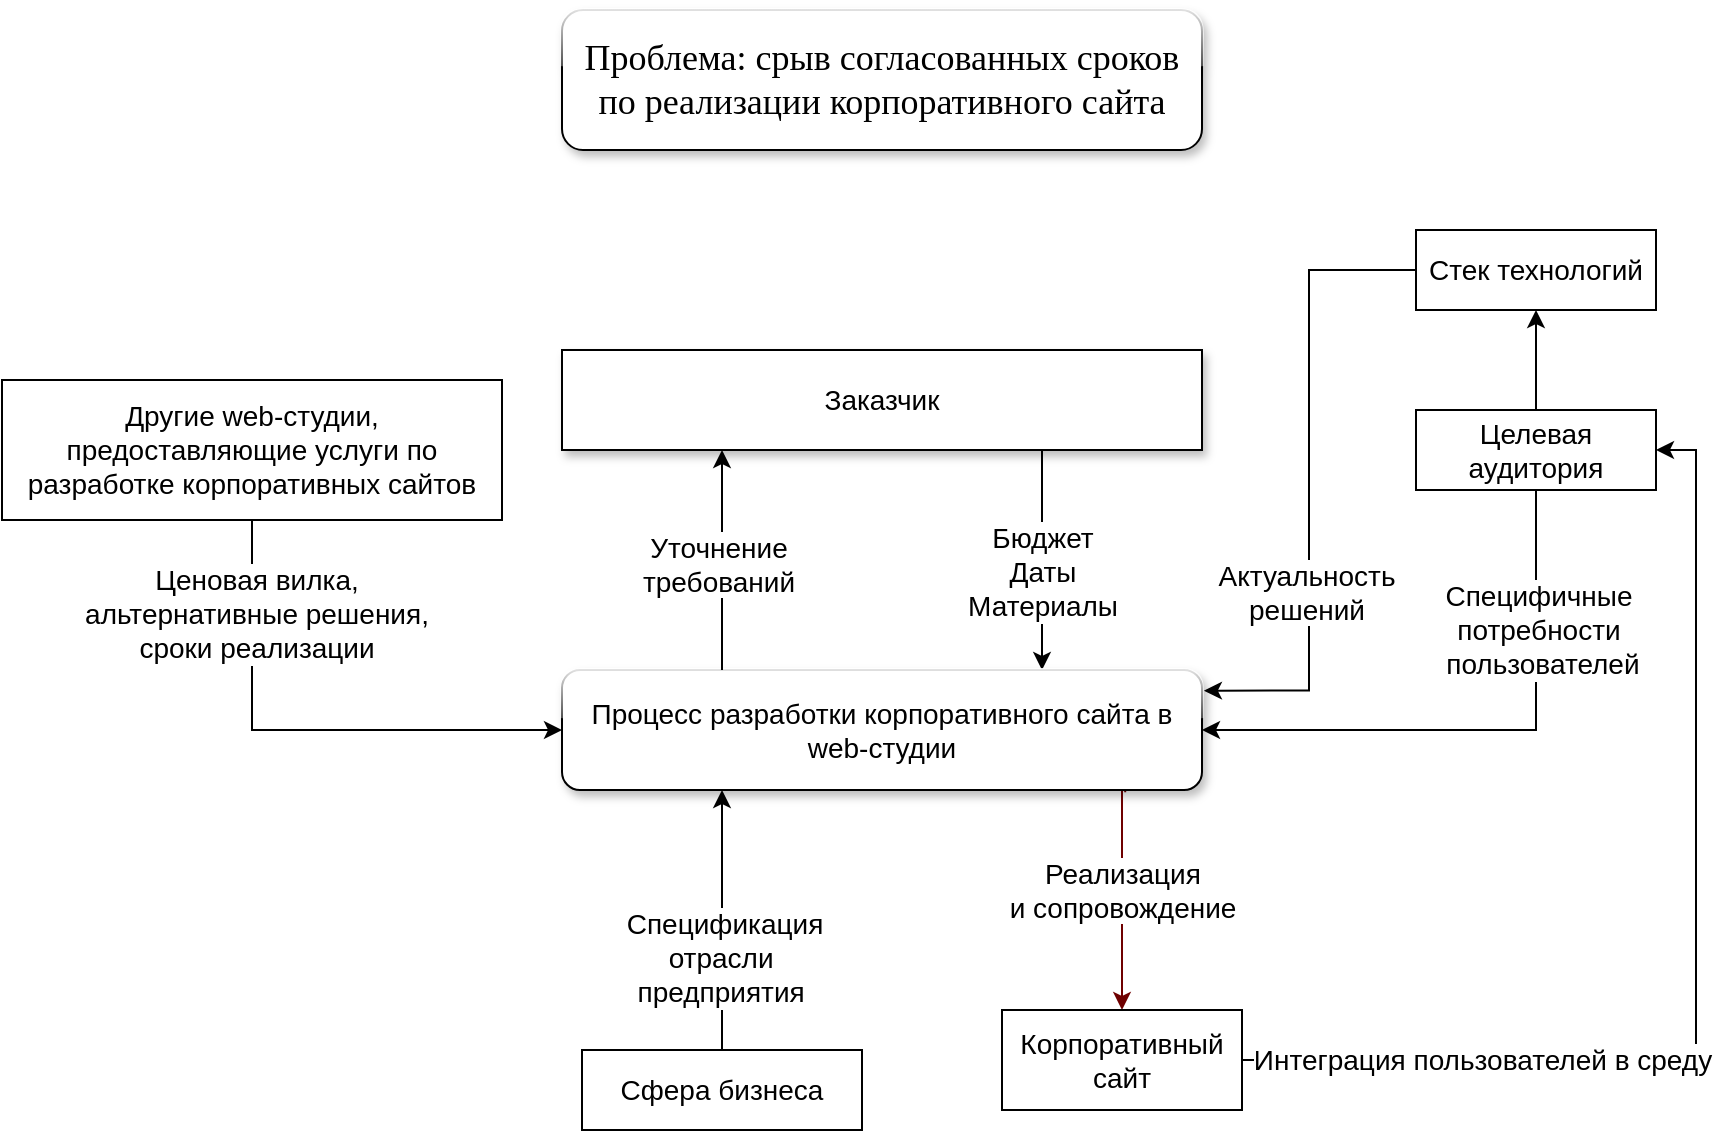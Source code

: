 <mxfile version="20.5.1" type="device"><diagram id="RwGJlkkfVhOYHBLhnO4-" name="Модель чёрного ящика"><mxGraphModel dx="734" dy="921" grid="1" gridSize="10" guides="1" tooltips="1" connect="1" arrows="1" fold="1" page="1" pageScale="1" pageWidth="827" pageHeight="1169" math="0" shadow="0"><root><mxCell id="0"/><mxCell id="1" parent="0"/><mxCell id="Xkj26IgVn4eaDyJiJRxx-8" style="edgeStyle=orthogonalEdgeStyle;rounded=0;orthogonalLoop=1;jettySize=auto;html=1;exitX=0.88;exitY=1.019;exitDx=0;exitDy=0;entryX=0.5;entryY=0;entryDx=0;entryDy=0;fontSize=14;startArrow=none;startFill=0;fillColor=#a20025;strokeColor=#6F0000;exitPerimeter=0;" edge="1" parent="1" source="f7rByqiGt_arG0AUC2Tc-1" target="Xkj26IgVn4eaDyJiJRxx-3"><mxGeometry relative="1" as="geometry"><Array as="points"><mxPoint x="562" y="431"/><mxPoint x="562" y="430"/><mxPoint x="560" y="430"/></Array></mxGeometry></mxCell><mxCell id="Xkj26IgVn4eaDyJiJRxx-24" value="Реализация&lt;br&gt;и сопровождение" style="edgeLabel;html=1;align=center;verticalAlign=middle;resizable=0;points=[];fontSize=14;" vertex="1" connectable="0" parent="Xkj26IgVn4eaDyJiJRxx-8"><mxGeometry x="0.094" y="1" relative="1" as="geometry"><mxPoint x="-1" y="-9" as="offset"/></mxGeometry></mxCell><mxCell id="Xkj26IgVn4eaDyJiJRxx-13" style="edgeStyle=orthogonalEdgeStyle;rounded=0;orthogonalLoop=1;jettySize=auto;html=1;exitX=1;exitY=0.5;exitDx=0;exitDy=0;entryX=0.5;entryY=1;entryDx=0;entryDy=0;fontSize=14;startArrow=classic;startFill=1;endArrow=none;endFill=0;" edge="1" parent="1" source="f7rByqiGt_arG0AUC2Tc-1" target="f7rByqiGt_arG0AUC2Tc-3"><mxGeometry relative="1" as="geometry"><Array as="points"><mxPoint x="767" y="400"/></Array></mxGeometry></mxCell><mxCell id="Xkj26IgVn4eaDyJiJRxx-20" value="Специфичные&lt;br&gt;потребности&lt;br&gt;&amp;nbsp;пользователей" style="edgeLabel;html=1;align=center;verticalAlign=middle;resizable=0;points=[];fontSize=14;" vertex="1" connectable="0" parent="Xkj26IgVn4eaDyJiJRxx-13"><mxGeometry x="-0.029" y="-3" relative="1" as="geometry"><mxPoint x="28" y="-53" as="offset"/></mxGeometry></mxCell><mxCell id="Xkj26IgVn4eaDyJiJRxx-17" style="edgeStyle=orthogonalEdgeStyle;rounded=0;orthogonalLoop=1;jettySize=auto;html=1;exitX=0.75;exitY=0;exitDx=0;exitDy=0;entryX=0.75;entryY=1;entryDx=0;entryDy=0;fontSize=14;startArrow=classic;startFill=1;endArrow=none;endFill=0;" edge="1" parent="1" source="f7rByqiGt_arG0AUC2Tc-1" target="f7rByqiGt_arG0AUC2Tc-4"><mxGeometry relative="1" as="geometry"/></mxCell><mxCell id="f7rByqiGt_arG0AUC2Tc-1" value="&lt;font style=&quot;font-size: 14px;&quot;&gt;Процесс разработки корпоративного сайта в web-студии&lt;/font&gt;" style="whiteSpace=wrap;html=1;rounded=1;shadow=1;glass=1;" parent="1" vertex="1"><mxGeometry x="280" y="370" width="320" height="60" as="geometry"/></mxCell><mxCell id="f7rByqiGt_arG0AUC2Tc-11" style="edgeStyle=orthogonalEdgeStyle;rounded=0;orthogonalLoop=1;jettySize=auto;html=1;exitX=0.5;exitY=1;exitDx=0;exitDy=0;entryX=0;entryY=0.5;entryDx=0;entryDy=0;fontSize=14;startArrow=none;startFill=0;" parent="1" source="f7rByqiGt_arG0AUC2Tc-2" target="f7rByqiGt_arG0AUC2Tc-1" edge="1"><mxGeometry relative="1" as="geometry"/></mxCell><mxCell id="Xkj26IgVn4eaDyJiJRxx-21" value="Ценовая вилка,&lt;br&gt;альтернативные решения, &lt;br&gt;сроки реализации" style="edgeLabel;html=1;align=center;verticalAlign=middle;resizable=0;points=[];fontSize=14;" vertex="1" connectable="0" parent="f7rByqiGt_arG0AUC2Tc-11"><mxGeometry x="-0.638" y="2" relative="1" as="geometry"><mxPoint as="offset"/></mxGeometry></mxCell><mxCell id="f7rByqiGt_arG0AUC2Tc-2" value="Другие web-студии, предоставляющие услуги по разработке корпоративных сайтов" style="whiteSpace=wrap;html=1;fontSize=14;" parent="1" vertex="1"><mxGeometry y="225" width="250" height="70" as="geometry"/></mxCell><mxCell id="Xkj26IgVn4eaDyJiJRxx-26" style="edgeStyle=orthogonalEdgeStyle;rounded=0;orthogonalLoop=1;jettySize=auto;html=1;exitX=0.5;exitY=0;exitDx=0;exitDy=0;entryX=0.5;entryY=1;entryDx=0;entryDy=0;fontSize=14;startArrow=none;startFill=0;endArrow=classic;endFill=1;" edge="1" parent="1" source="f7rByqiGt_arG0AUC2Tc-3" target="Xkj26IgVn4eaDyJiJRxx-25"><mxGeometry relative="1" as="geometry"/></mxCell><mxCell id="f7rByqiGt_arG0AUC2Tc-3" value="Целевая аудитория" style="whiteSpace=wrap;html=1;fontSize=14;" parent="1" vertex="1"><mxGeometry x="707" y="240" width="120" height="40" as="geometry"/></mxCell><mxCell id="Xkj26IgVn4eaDyJiJRxx-16" style="edgeStyle=orthogonalEdgeStyle;rounded=0;orthogonalLoop=1;jettySize=auto;html=1;exitX=0.25;exitY=1;exitDx=0;exitDy=0;entryX=0.25;entryY=0;entryDx=0;entryDy=0;fontSize=14;startArrow=classic;startFill=1;endArrow=none;endFill=0;" edge="1" parent="1" source="f7rByqiGt_arG0AUC2Tc-4" target="f7rByqiGt_arG0AUC2Tc-1"><mxGeometry relative="1" as="geometry"/></mxCell><mxCell id="Xkj26IgVn4eaDyJiJRxx-18" value="Бюджет&lt;br&gt;Даты&lt;br&gt;Материалы" style="edgeLabel;html=1;align=center;verticalAlign=middle;resizable=0;points=[];fontSize=14;rotation=0;" vertex="1" connectable="0" parent="Xkj26IgVn4eaDyJiJRxx-16"><mxGeometry x="-0.219" relative="1" as="geometry"><mxPoint x="160" y="18" as="offset"/></mxGeometry></mxCell><mxCell id="Xkj26IgVn4eaDyJiJRxx-19" value="Уточнение &lt;br&gt;требований" style="edgeLabel;html=1;align=center;verticalAlign=middle;resizable=0;points=[];fontSize=14;" vertex="1" connectable="0" parent="Xkj26IgVn4eaDyJiJRxx-16"><mxGeometry x="-0.143" y="-2" relative="1" as="geometry"><mxPoint y="10" as="offset"/></mxGeometry></mxCell><mxCell id="f7rByqiGt_arG0AUC2Tc-4" value="Заказчик" style="whiteSpace=wrap;html=1;fontSize=14;shadow=1;" parent="1" vertex="1"><mxGeometry x="280" y="210" width="320" height="50" as="geometry"/></mxCell><mxCell id="Xkj26IgVn4eaDyJiJRxx-2" style="edgeStyle=orthogonalEdgeStyle;rounded=0;orthogonalLoop=1;jettySize=auto;html=1;exitX=0.5;exitY=0;exitDx=0;exitDy=0;entryX=0.25;entryY=1;entryDx=0;entryDy=0;startArrow=none;startFill=0;" edge="1" parent="1" source="Xkj26IgVn4eaDyJiJRxx-1" target="f7rByqiGt_arG0AUC2Tc-1"><mxGeometry relative="1" as="geometry"><Array as="points"/></mxGeometry></mxCell><mxCell id="Xkj26IgVn4eaDyJiJRxx-23" value="Спецификация&lt;br&gt;отрасли&amp;nbsp;&lt;br&gt;предприятия&amp;nbsp;" style="edgeLabel;html=1;align=center;verticalAlign=middle;resizable=0;points=[];fontSize=14;" vertex="1" connectable="0" parent="Xkj26IgVn4eaDyJiJRxx-2"><mxGeometry x="-0.287" y="-1" relative="1" as="geometry"><mxPoint as="offset"/></mxGeometry></mxCell><mxCell id="Xkj26IgVn4eaDyJiJRxx-1" value="&lt;font style=&quot;font-size: 14px;&quot;&gt;Сфера бизнеса&lt;/font&gt;" style="whiteSpace=wrap;html=1;" vertex="1" parent="1"><mxGeometry x="290" y="560" width="140" height="40" as="geometry"/></mxCell><mxCell id="Xkj26IgVn4eaDyJiJRxx-35" style="edgeStyle=orthogonalEdgeStyle;rounded=0;orthogonalLoop=1;jettySize=auto;html=1;exitX=1;exitY=0.5;exitDx=0;exitDy=0;entryX=1;entryY=0.5;entryDx=0;entryDy=0;fontSize=14;startArrow=none;startFill=0;endArrow=classic;endFill=1;" edge="1" parent="1" source="Xkj26IgVn4eaDyJiJRxx-3" target="f7rByqiGt_arG0AUC2Tc-3"><mxGeometry relative="1" as="geometry"/></mxCell><mxCell id="Xkj26IgVn4eaDyJiJRxx-37" value="Интеграция пользователей в среду" style="edgeLabel;html=1;align=center;verticalAlign=middle;resizable=0;points=[];fontSize=14;" vertex="1" connectable="0" parent="Xkj26IgVn4eaDyJiJRxx-35"><mxGeometry x="-0.543" y="1" relative="1" as="geometry"><mxPoint x="-6" y="1" as="offset"/></mxGeometry></mxCell><mxCell id="Xkj26IgVn4eaDyJiJRxx-3" value="&lt;font style=&quot;font-size: 14px;&quot;&gt;Корпоративный сайт&lt;/font&gt;" style="whiteSpace=wrap;html=1;" vertex="1" parent="1"><mxGeometry x="500" y="540" width="120" height="50" as="geometry"/></mxCell><mxCell id="Xkj26IgVn4eaDyJiJRxx-33" style="edgeStyle=orthogonalEdgeStyle;rounded=0;orthogonalLoop=1;jettySize=auto;html=1;exitX=0;exitY=0.5;exitDx=0;exitDy=0;entryX=1.003;entryY=0.172;entryDx=0;entryDy=0;entryPerimeter=0;fontSize=14;startArrow=none;startFill=0;endArrow=classic;endFill=1;" edge="1" parent="1" source="Xkj26IgVn4eaDyJiJRxx-25" target="f7rByqiGt_arG0AUC2Tc-1"><mxGeometry relative="1" as="geometry"/></mxCell><mxCell id="Xkj26IgVn4eaDyJiJRxx-34" value="Актуальность&lt;br&gt;решений" style="edgeLabel;html=1;align=center;verticalAlign=middle;resizable=0;points=[];fontSize=14;" vertex="1" connectable="0" parent="Xkj26IgVn4eaDyJiJRxx-33"><mxGeometry x="-0.122" y="-2" relative="1" as="geometry"><mxPoint y="75" as="offset"/></mxGeometry></mxCell><mxCell id="Xkj26IgVn4eaDyJiJRxx-25" value="Стек технологий" style="whiteSpace=wrap;html=1;fontSize=14;" vertex="1" parent="1"><mxGeometry x="707" y="150" width="120" height="40" as="geometry"/></mxCell><mxCell id="Xkj26IgVn4eaDyJiJRxx-38" value="&lt;font face=&quot;Times New Roman&quot; style=&quot;font-size: 18px;&quot;&gt;Проблема:&amp;nbsp;&lt;span style=&quot;background-color: transparent; text-align: left; text-indent: 1.25cm;&quot;&gt;срыв согласованных сроков по реализации корпоративного сайта&lt;/span&gt;&lt;/font&gt;" style="whiteSpace=wrap;html=1;rounded=1;shadow=1;glass=1;fontSize=14;gradientColor=none;" vertex="1" parent="1"><mxGeometry x="280" y="40" width="320" height="70" as="geometry"/></mxCell></root></mxGraphModel></diagram></mxfile>